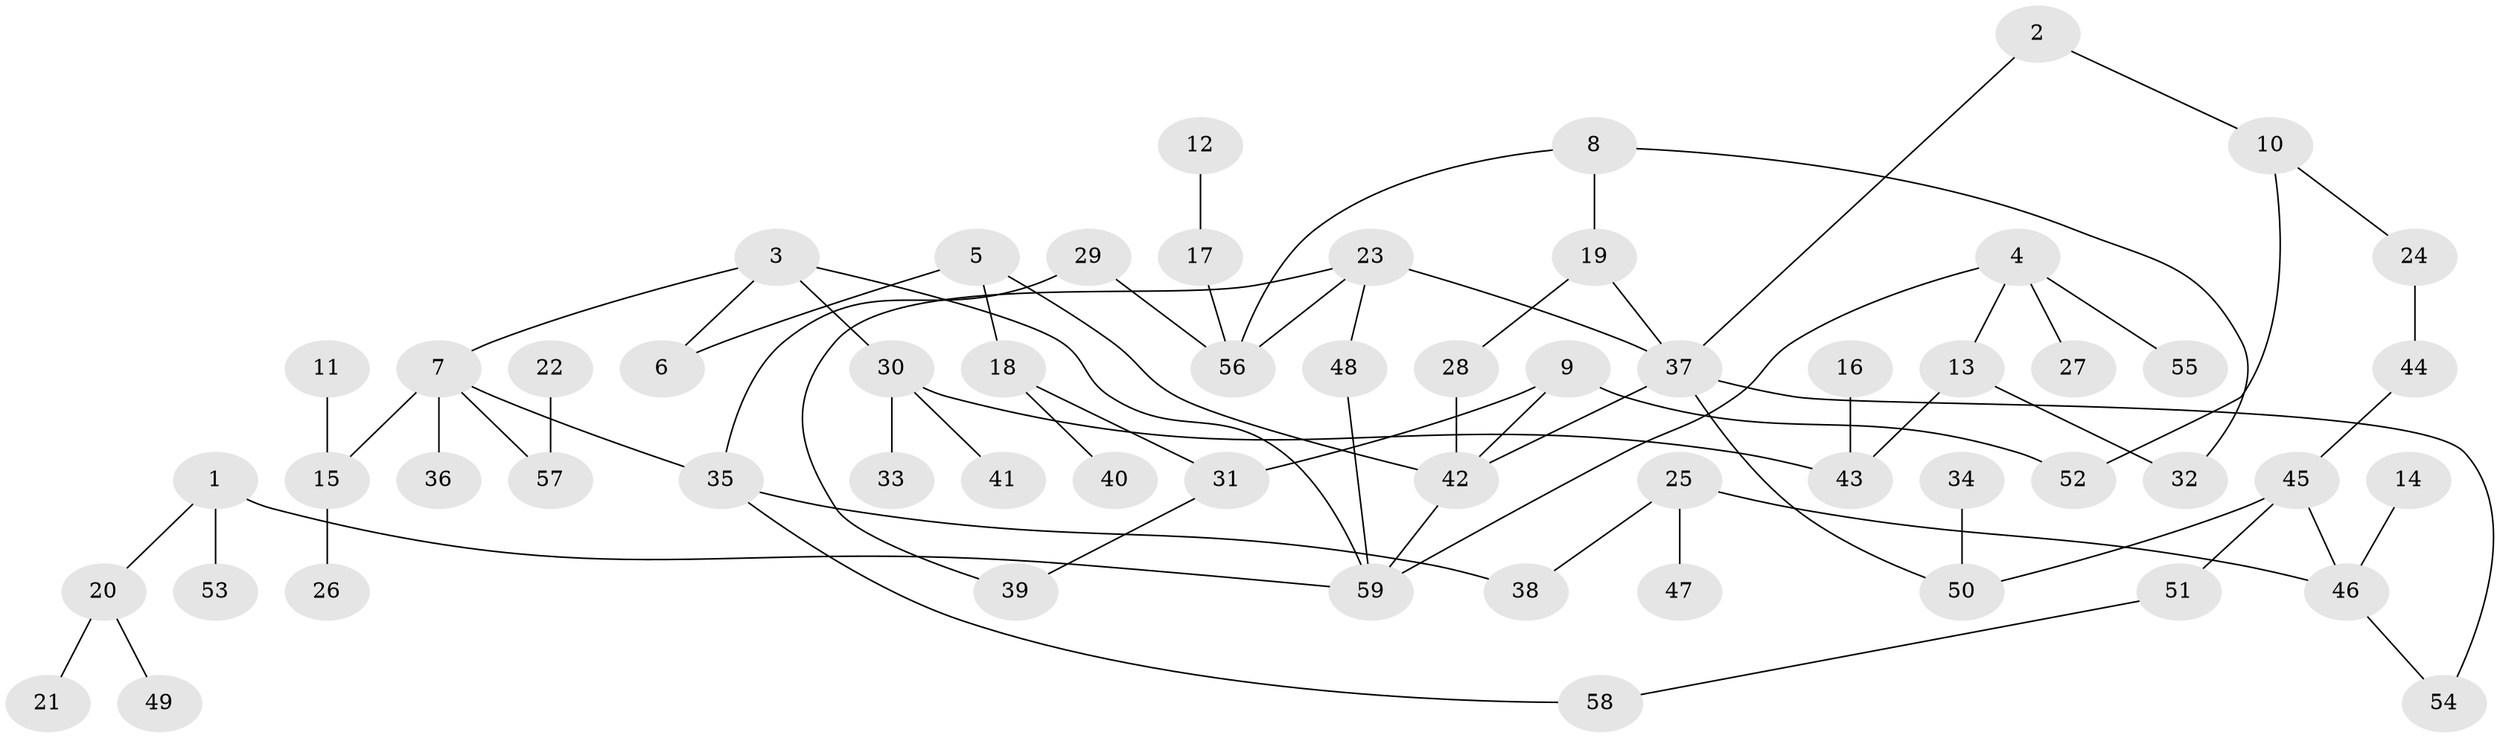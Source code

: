 // original degree distribution, {6: 0.01694915254237288, 5: 0.03389830508474576, 7: 0.00847457627118644, 3: 0.13559322033898305, 2: 0.2966101694915254, 4: 0.1271186440677966, 1: 0.3813559322033898}
// Generated by graph-tools (version 1.1) at 2025/01/03/09/25 03:01:05]
// undirected, 59 vertices, 72 edges
graph export_dot {
graph [start="1"]
  node [color=gray90,style=filled];
  1;
  2;
  3;
  4;
  5;
  6;
  7;
  8;
  9;
  10;
  11;
  12;
  13;
  14;
  15;
  16;
  17;
  18;
  19;
  20;
  21;
  22;
  23;
  24;
  25;
  26;
  27;
  28;
  29;
  30;
  31;
  32;
  33;
  34;
  35;
  36;
  37;
  38;
  39;
  40;
  41;
  42;
  43;
  44;
  45;
  46;
  47;
  48;
  49;
  50;
  51;
  52;
  53;
  54;
  55;
  56;
  57;
  58;
  59;
  1 -- 20 [weight=1.0];
  1 -- 53 [weight=1.0];
  1 -- 59 [weight=1.0];
  2 -- 10 [weight=1.0];
  2 -- 37 [weight=1.0];
  3 -- 6 [weight=1.0];
  3 -- 7 [weight=1.0];
  3 -- 30 [weight=1.0];
  3 -- 59 [weight=1.0];
  4 -- 13 [weight=1.0];
  4 -- 27 [weight=1.0];
  4 -- 55 [weight=1.0];
  4 -- 59 [weight=1.0];
  5 -- 6 [weight=1.0];
  5 -- 18 [weight=1.0];
  5 -- 42 [weight=1.0];
  7 -- 15 [weight=1.0];
  7 -- 35 [weight=1.0];
  7 -- 36 [weight=1.0];
  7 -- 57 [weight=1.0];
  8 -- 19 [weight=1.0];
  8 -- 32 [weight=1.0];
  8 -- 56 [weight=1.0];
  9 -- 31 [weight=1.0];
  9 -- 42 [weight=1.0];
  9 -- 52 [weight=1.0];
  10 -- 24 [weight=1.0];
  10 -- 52 [weight=1.0];
  11 -- 15 [weight=1.0];
  12 -- 17 [weight=1.0];
  13 -- 32 [weight=1.0];
  13 -- 43 [weight=1.0];
  14 -- 46 [weight=1.0];
  15 -- 26 [weight=1.0];
  16 -- 43 [weight=1.0];
  17 -- 56 [weight=1.0];
  18 -- 31 [weight=1.0];
  18 -- 40 [weight=1.0];
  19 -- 28 [weight=1.0];
  19 -- 37 [weight=1.0];
  20 -- 21 [weight=1.0];
  20 -- 49 [weight=1.0];
  22 -- 57 [weight=1.0];
  23 -- 37 [weight=1.0];
  23 -- 39 [weight=1.0];
  23 -- 48 [weight=1.0];
  23 -- 56 [weight=1.0];
  24 -- 44 [weight=1.0];
  25 -- 38 [weight=1.0];
  25 -- 46 [weight=1.0];
  25 -- 47 [weight=1.0];
  28 -- 42 [weight=1.0];
  29 -- 35 [weight=1.0];
  29 -- 56 [weight=1.0];
  30 -- 33 [weight=1.0];
  30 -- 41 [weight=1.0];
  30 -- 43 [weight=1.0];
  31 -- 39 [weight=1.0];
  34 -- 50 [weight=1.0];
  35 -- 38 [weight=1.0];
  35 -- 58 [weight=1.0];
  37 -- 42 [weight=1.0];
  37 -- 50 [weight=1.0];
  37 -- 54 [weight=1.0];
  42 -- 59 [weight=1.0];
  44 -- 45 [weight=1.0];
  45 -- 46 [weight=1.0];
  45 -- 50 [weight=1.0];
  45 -- 51 [weight=1.0];
  46 -- 54 [weight=1.0];
  48 -- 59 [weight=1.0];
  51 -- 58 [weight=1.0];
}
